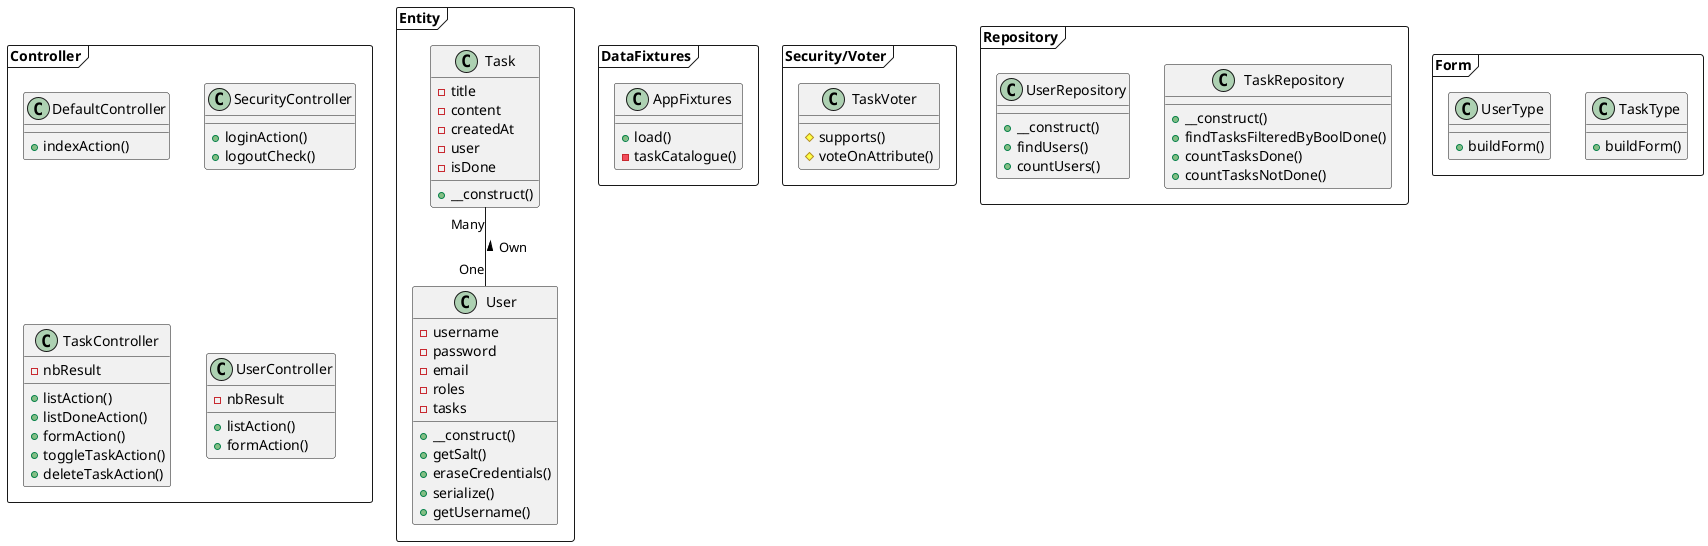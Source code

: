 @startuml Class diagram

package Entity <<Frame>> {
    Class Task {
        - title
        - content
        - createdAt
        - user
        - isDone
        __
        + __construct()
    }

    Class User {
        - username
        - password
        - email
        - roles
        - tasks
        __
        + __construct()
        + getSalt()
        + eraseCredentials()
        + serialize()
        + getUsername()
    }
}

package Controller <<Frame>> {
    Class DefaultController {
        __
        + indexAction()
    }

    Class SecurityController {
        __
        + loginAction()
        + logoutCheck()
    }

    Class TaskController {
        - nbResult
        __
        + listAction()
        + listDoneAction()
        + formAction()
        + toggleTaskAction()
        + deleteTaskAction()
    }

    Class UserController {
        - nbResult
        __
        + listAction()
        + formAction()
    }
}

package DataFixtures <<Frame>> {
    Class AppFixtures {
        __
        + load()
        - taskCatalogue()
    }
}

package Security/Voter <<Frame>> {
    Class TaskVoter {
        __
        # supports()
        # voteOnAttribute()
    }
}

package Repository <<Frame>> {
    Class TaskRepository {
        __
        + __construct()
        + findTasksFilteredByBoolDone()
        + countTasksDone()
        + countTasksNotDone()
    }

    Class UserRepository {
        __
        + __construct()
        + findUsers()
        + countUsers()
    }
}

package Form <<Frame>> {
    Class TaskType {
        __
        + buildForm()
    }

    Class UserType {
        __
        + buildForm()
    }
}

Task "Many" -- "One" User : < Own

@enduml